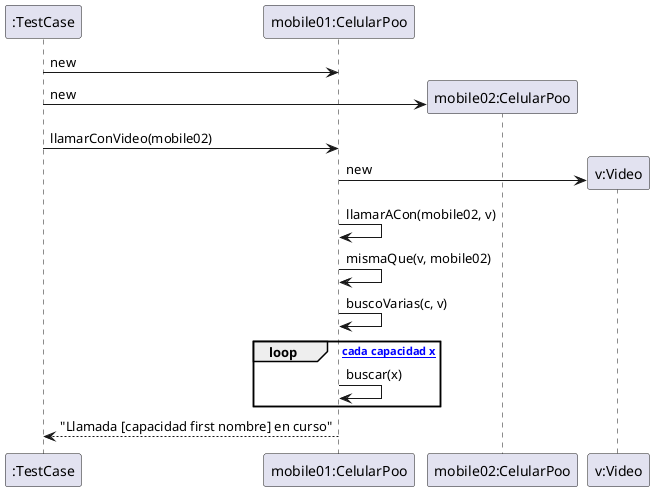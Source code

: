 @startuml

":TestCase" -> "mobile01:CelularPoo": new
create "mobile02:CelularPoo"
":TestCase" -> "mobile02:CelularPoo": new
":TestCase" -> "mobile01:CelularPoo": llamarConVideo(mobile02)
create "v:Video"
"mobile01:CelularPoo" -> "v:Video": new
"mobile01:CelularPoo" -> "mobile01:CelularPoo": llamarACon(mobile02, v)
"mobile01:CelularPoo" -> "mobile01:CelularPoo": mismaQue(v, mobile02)
"mobile01:CelularPoo" -> "mobile01:CelularPoo": buscoVarias(c, v)
loop [para cada capacidad x]
"mobile01:CelularPoo" -> "mobile01:CelularPoo": buscar(x)
end

"mobile01:CelularPoo" --> ":TestCase": "Llamada [capacidad first nombre] en curso"


@enduml
